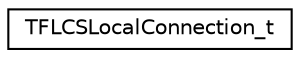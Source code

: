 digraph "Graphical Class Hierarchy"
{
 // LATEX_PDF_SIZE
  edge [fontname="Helvetica",fontsize="10",labelfontname="Helvetica",labelfontsize="10"];
  node [fontname="Helvetica",fontsize="10",shape=record];
  rankdir="LR";
  Node0 [label="TFLCSLocalConnection_t",height=0.2,width=0.4,color="black", fillcolor="white", style="filled",URL="$structTFLCSLocalConnection__t.html",tooltip=" "];
}
